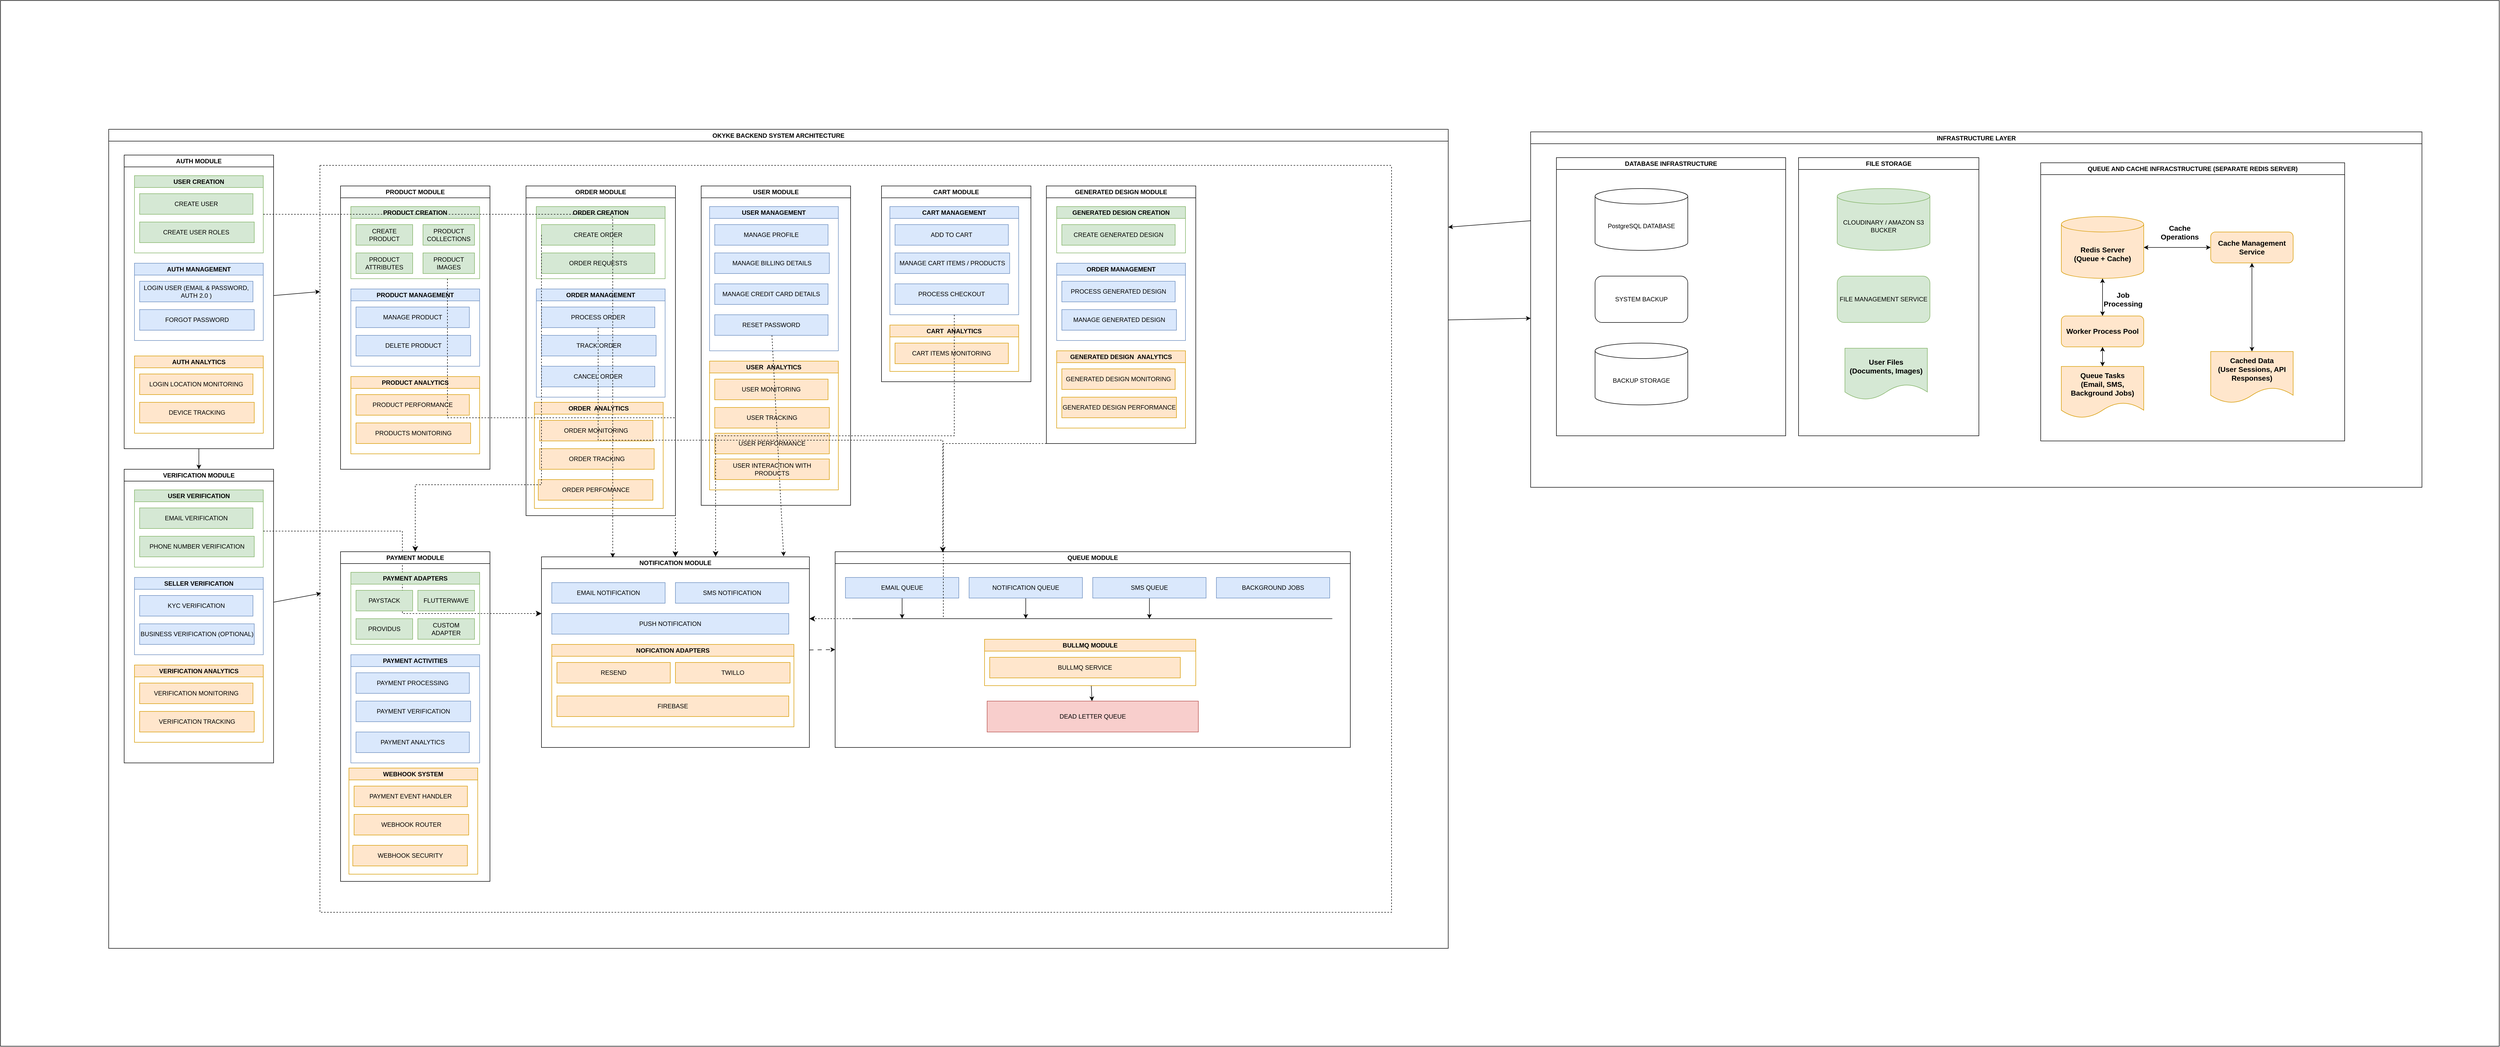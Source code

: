 <mxfile>
    <diagram id="PtB5Hfc-GymKPwmPqOFo" name="Page-1">
        <mxGraphModel dx="8580" dy="6540" grid="1" gridSize="10" guides="1" tooltips="1" connect="1" arrows="1" fold="1" page="1" pageScale="1" pageWidth="850" pageHeight="1100" background="none" math="0" shadow="0" adaptiveColors="auto">
            <root>
                <mxCell id="0"/>
                <mxCell id="1" parent="0"/>
                <mxCell id="649" value="&amp;nbsp;" style="rounded=0;whiteSpace=wrap;html=1;" vertex="1" parent="1">
                    <mxGeometry x="3130" y="2150" width="4850" height="2030" as="geometry"/>
                </mxCell>
                <mxCell id="308" value="OKYKE BACKEND SYSTEM ARCHITECTURE" style="swimlane;container=0;" parent="1" vertex="1">
                    <mxGeometry x="3340" y="2400" width="2600" height="1590" as="geometry"/>
                </mxCell>
                <mxCell id="639" style="edgeStyle=none;html=1;entryX=0.5;entryY=0;entryDx=0;entryDy=0;" edge="1" parent="308" source="338" target="350">
                    <mxGeometry relative="1" as="geometry"/>
                </mxCell>
                <mxCell id="338" value="AUTH MODULE" style="swimlane;whiteSpace=wrap;html=1;labelBackgroundColor=none;" vertex="1" parent="308">
                    <mxGeometry x="30" y="50" width="290" height="570" as="geometry">
                        <mxRectangle x="30" y="50" width="140" height="30" as="alternateBounds"/>
                    </mxGeometry>
                </mxCell>
                <mxCell id="334" value="USER CREATION" style="swimlane;whiteSpace=wrap;html=1;fillColor=#d5e8d4;strokeColor=#82b366;labelBackgroundColor=none;" vertex="1" parent="338">
                    <mxGeometry x="20" y="40" width="250" height="150" as="geometry"/>
                </mxCell>
                <mxCell id="324" value="CREATE USER" style="rounded=0;whiteSpace=wrap;html=1;fillColor=#d5e8d4;strokeColor=#82b366;" parent="334" vertex="1">
                    <mxGeometry x="10" y="35" width="220" height="40" as="geometry"/>
                </mxCell>
                <mxCell id="325" value="CREATE USER ROLES&amp;nbsp;" style="rounded=0;whiteSpace=wrap;html=1;fillColor=#d5e8d4;strokeColor=#82b366;" parent="334" vertex="1">
                    <mxGeometry x="10" y="90" width="222.5" height="40" as="geometry"/>
                </mxCell>
                <mxCell id="342" value="AUTH MANAGEMENT" style="swimlane;whiteSpace=wrap;html=1;fillColor=#dae8fc;strokeColor=#6c8ebf;labelBackgroundColor=none;" vertex="1" parent="338">
                    <mxGeometry x="20" y="210" width="250" height="150" as="geometry"/>
                </mxCell>
                <mxCell id="343" value="LOGIN USER (EMAIL &amp;amp; PASSWORD, AUTH 2.0 )" style="rounded=0;whiteSpace=wrap;html=1;fillColor=#dae8fc;strokeColor=#6c8ebf;" vertex="1" parent="342">
                    <mxGeometry x="10" y="35" width="220" height="40" as="geometry"/>
                </mxCell>
                <mxCell id="344" value="FORGOT PASSWORD" style="rounded=0;whiteSpace=wrap;html=1;fillColor=#dae8fc;strokeColor=#6c8ebf;" vertex="1" parent="342">
                    <mxGeometry x="10" y="90" width="222.5" height="40" as="geometry"/>
                </mxCell>
                <mxCell id="345" value="AUTH ANALYTICS" style="swimlane;whiteSpace=wrap;html=1;fillColor=#ffe6cc;strokeColor=#d79b00;labelBackgroundColor=none;startSize=23;" vertex="1" parent="338">
                    <mxGeometry x="20" y="390" width="250" height="150" as="geometry"/>
                </mxCell>
                <mxCell id="346" value="LOGIN LOCATION MONITORING" style="rounded=0;whiteSpace=wrap;html=1;fillColor=#ffe6cc;strokeColor=#d79b00;" vertex="1" parent="345">
                    <mxGeometry x="10" y="35" width="220" height="40" as="geometry"/>
                </mxCell>
                <mxCell id="347" value="DEVICE TRACKING" style="rounded=0;whiteSpace=wrap;html=1;fillColor=#ffe6cc;strokeColor=#d79b00;" vertex="1" parent="345">
                    <mxGeometry x="10" y="90" width="222.5" height="40" as="geometry"/>
                </mxCell>
                <mxCell id="350" value="VERIFICATION MODULE" style="swimlane;whiteSpace=wrap;html=1;labelBackgroundColor=none;" vertex="1" parent="308">
                    <mxGeometry x="30" y="660" width="290" height="570" as="geometry">
                        <mxRectangle x="30" y="100" width="140" height="30" as="alternateBounds"/>
                    </mxGeometry>
                </mxCell>
                <mxCell id="354" value="SELLER VERIFICATION" style="swimlane;whiteSpace=wrap;html=1;fillColor=#dae8fc;strokeColor=#6c8ebf;labelBackgroundColor=none;" vertex="1" parent="350">
                    <mxGeometry x="20" y="210" width="250" height="150" as="geometry"/>
                </mxCell>
                <mxCell id="355" value="KYC VERIFICATION" style="rounded=0;whiteSpace=wrap;html=1;fillColor=#dae8fc;strokeColor=#6c8ebf;" vertex="1" parent="354">
                    <mxGeometry x="10" y="35" width="220" height="40" as="geometry"/>
                </mxCell>
                <mxCell id="356" value="BUSINESS VERIFICATION (OPTIONAL)" style="rounded=0;whiteSpace=wrap;html=1;fillColor=#dae8fc;strokeColor=#6c8ebf;" vertex="1" parent="354">
                    <mxGeometry x="10" y="90" width="222.5" height="40" as="geometry"/>
                </mxCell>
                <mxCell id="357" value="VERIFICATION ANALYTICS" style="swimlane;whiteSpace=wrap;html=1;fillColor=#ffe6cc;strokeColor=#d79b00;labelBackgroundColor=none;startSize=23;" vertex="1" parent="350">
                    <mxGeometry x="20" y="380" width="250" height="150" as="geometry"/>
                </mxCell>
                <mxCell id="358" value="VERIFICATION MONITORING" style="rounded=0;whiteSpace=wrap;html=1;fillColor=#ffe6cc;strokeColor=#d79b00;" vertex="1" parent="357">
                    <mxGeometry x="10" y="35" width="220" height="40" as="geometry"/>
                </mxCell>
                <mxCell id="359" value="VERIFICATION TRACKING" style="rounded=0;whiteSpace=wrap;html=1;fillColor=#ffe6cc;strokeColor=#d79b00;" vertex="1" parent="357">
                    <mxGeometry x="10" y="90" width="222.5" height="40" as="geometry"/>
                </mxCell>
                <mxCell id="655" value="USER VERIFICATION" style="swimlane;whiteSpace=wrap;html=1;fillColor=#d5e8d4;strokeColor=#82b366;labelBackgroundColor=none;" vertex="1" parent="350">
                    <mxGeometry x="20" y="40" width="250" height="150" as="geometry"/>
                </mxCell>
                <mxCell id="656" value="EMAIL VERIFICATION" style="rounded=0;whiteSpace=wrap;html=1;fillColor=#d5e8d4;strokeColor=#82b366;" vertex="1" parent="655">
                    <mxGeometry x="10" y="35" width="220" height="40" as="geometry"/>
                </mxCell>
                <mxCell id="657" value="PHONE NUMBER VERIFICATION" style="rounded=0;whiteSpace=wrap;html=1;fillColor=#d5e8d4;strokeColor=#82b366;" vertex="1" parent="655">
                    <mxGeometry x="10" y="90" width="222.5" height="40" as="geometry"/>
                </mxCell>
                <mxCell id="659" value="" style="edgeStyle=elbowEdgeStyle;elbow=horizontal;endArrow=classic;html=1;curved=0;rounded=0;endSize=8;startSize=8;dashed=1;" edge="1" parent="350">
                    <mxGeometry width="50" height="50" relative="1" as="geometry">
                        <mxPoint x="270" y="120" as="sourcePoint"/>
                        <mxPoint x="810" y="280" as="targetPoint"/>
                    </mxGeometry>
                </mxCell>
                <mxCell id="386" value="" style="swimlane;startSize=0;dashed=1;" vertex="1" parent="308">
                    <mxGeometry x="410" y="70" width="2080" height="1450" as="geometry">
                        <mxRectangle x="400" y="70" width="50" height="40" as="alternateBounds"/>
                    </mxGeometry>
                </mxCell>
                <mxCell id="375" value="PRODUCT MODULE" style="swimlane;whiteSpace=wrap;html=1;labelBackgroundColor=none;" vertex="1" parent="386">
                    <mxGeometry x="40" y="40" width="290" height="550" as="geometry">
                        <mxRectangle x="30" y="50" width="140" height="30" as="alternateBounds"/>
                    </mxGeometry>
                </mxCell>
                <mxCell id="376" value="PRODUCT CREATION" style="swimlane;whiteSpace=wrap;html=1;fillColor=#d5e8d4;strokeColor=#82b366;labelBackgroundColor=none;" vertex="1" parent="375">
                    <mxGeometry x="20" y="40" width="250" height="140" as="geometry"/>
                </mxCell>
                <mxCell id="377" value="CREATE PRODUCT" style="rounded=0;whiteSpace=wrap;html=1;fillColor=#d5e8d4;strokeColor=#82b366;" vertex="1" parent="376">
                    <mxGeometry x="10" y="35" width="110" height="40" as="geometry"/>
                </mxCell>
                <mxCell id="421" value="PRODUCT COLLECTIONS" style="rounded=0;whiteSpace=wrap;html=1;fillColor=#d5e8d4;strokeColor=#82b366;" vertex="1" parent="376">
                    <mxGeometry x="140" y="35" width="100" height="40" as="geometry"/>
                </mxCell>
                <mxCell id="454" value="PRODUCT ATTRIBUTES" style="rounded=0;whiteSpace=wrap;html=1;fillColor=#d5e8d4;strokeColor=#82b366;" vertex="1" parent="376">
                    <mxGeometry x="10" y="90" width="110" height="40" as="geometry"/>
                </mxCell>
                <mxCell id="455" value="PRODUCT IMAGES" style="rounded=0;whiteSpace=wrap;html=1;fillColor=#d5e8d4;strokeColor=#82b366;" vertex="1" parent="376">
                    <mxGeometry x="140" y="90" width="100" height="40" as="geometry"/>
                </mxCell>
                <mxCell id="379" value="PRODUCT MANAGEMENT" style="swimlane;whiteSpace=wrap;html=1;fillColor=#dae8fc;strokeColor=#6c8ebf;labelBackgroundColor=none;" vertex="1" parent="375">
                    <mxGeometry x="20" y="200" width="250" height="150" as="geometry"/>
                </mxCell>
                <mxCell id="380" value="MANAGE PRODUCT" style="rounded=0;whiteSpace=wrap;html=1;fillColor=#dae8fc;strokeColor=#6c8ebf;" vertex="1" parent="379">
                    <mxGeometry x="10" y="35" width="220" height="40" as="geometry"/>
                </mxCell>
                <mxCell id="381" value="DELETE PRODUCT" style="rounded=0;whiteSpace=wrap;html=1;fillColor=#dae8fc;strokeColor=#6c8ebf;" vertex="1" parent="379">
                    <mxGeometry x="10" y="90" width="222.5" height="40" as="geometry"/>
                </mxCell>
                <mxCell id="382" value="PRODUCT ANALYTICS" style="swimlane;whiteSpace=wrap;html=1;fillColor=#ffe6cc;strokeColor=#d79b00;labelBackgroundColor=none;startSize=23;" vertex="1" parent="375">
                    <mxGeometry x="20" y="370" width="250" height="150" as="geometry"/>
                </mxCell>
                <mxCell id="383" value="PRODUCT PERFORMANCE" style="rounded=0;whiteSpace=wrap;html=1;fillColor=#ffe6cc;strokeColor=#d79b00;" vertex="1" parent="382">
                    <mxGeometry x="10" y="35" width="220" height="40" as="geometry"/>
                </mxCell>
                <mxCell id="384" value="PRODUCTS MONITORING" style="rounded=0;whiteSpace=wrap;html=1;fillColor=#ffe6cc;strokeColor=#d79b00;" vertex="1" parent="382">
                    <mxGeometry x="10" y="90" width="222.5" height="40" as="geometry"/>
                </mxCell>
                <mxCell id="388" value="ORDER MODULE" style="swimlane;whiteSpace=wrap;html=1;labelBackgroundColor=none;" vertex="1" parent="386">
                    <mxGeometry x="400" y="40" width="290" height="640" as="geometry">
                        <mxRectangle x="30" y="50" width="140" height="30" as="alternateBounds"/>
                    </mxGeometry>
                </mxCell>
                <mxCell id="389" value="ORDER CREATION" style="swimlane;whiteSpace=wrap;html=1;fillColor=#d5e8d4;strokeColor=#82b366;labelBackgroundColor=none;" vertex="1" parent="388">
                    <mxGeometry x="20" y="40" width="250" height="140" as="geometry"/>
                </mxCell>
                <mxCell id="390" value="CREATE ORDER" style="rounded=0;whiteSpace=wrap;html=1;fillColor=#d5e8d4;strokeColor=#82b366;" vertex="1" parent="389">
                    <mxGeometry x="10" y="35" width="220" height="40" as="geometry"/>
                </mxCell>
                <mxCell id="458" value="ORDER REQUESTS" style="rounded=0;whiteSpace=wrap;html=1;fillColor=#d5e8d4;strokeColor=#82b366;" vertex="1" parent="389">
                    <mxGeometry x="10" y="90" width="220" height="40" as="geometry"/>
                </mxCell>
                <mxCell id="391" value="ORDER MANAGEMENT" style="swimlane;whiteSpace=wrap;html=1;fillColor=#dae8fc;strokeColor=#6c8ebf;labelBackgroundColor=none;" vertex="1" parent="388">
                    <mxGeometry x="20" y="200" width="250" height="210" as="geometry"/>
                </mxCell>
                <mxCell id="392" value="PROCESS ORDER" style="rounded=0;whiteSpace=wrap;html=1;fillColor=#dae8fc;strokeColor=#6c8ebf;" vertex="1" parent="391">
                    <mxGeometry x="10" y="35" width="220" height="40" as="geometry"/>
                </mxCell>
                <mxCell id="393" value="TRACK ORDER" style="rounded=0;whiteSpace=wrap;html=1;fillColor=#dae8fc;strokeColor=#6c8ebf;" vertex="1" parent="391">
                    <mxGeometry x="10" y="90" width="222.5" height="40" as="geometry"/>
                </mxCell>
                <mxCell id="397" value="CANCEL ORDER" style="rounded=0;whiteSpace=wrap;html=1;fillColor=#dae8fc;strokeColor=#6c8ebf;" vertex="1" parent="391">
                    <mxGeometry x="10" y="150" width="220" height="40" as="geometry"/>
                </mxCell>
                <mxCell id="394" value="ORDER&amp;nbsp; ANALYTICS" style="swimlane;whiteSpace=wrap;html=1;fillColor=#ffe6cc;strokeColor=#d79b00;labelBackgroundColor=none;startSize=23;" vertex="1" parent="388">
                    <mxGeometry x="16.25" y="420" width="250" height="206" as="geometry"/>
                </mxCell>
                <mxCell id="395" value="ORDER MONITORING" style="rounded=0;whiteSpace=wrap;html=1;fillColor=#ffe6cc;strokeColor=#d79b00;" vertex="1" parent="394">
                    <mxGeometry x="10" y="35" width="220" height="40" as="geometry"/>
                </mxCell>
                <mxCell id="396" value="ORDER TRACKING" style="rounded=0;whiteSpace=wrap;html=1;fillColor=#ffe6cc;strokeColor=#d79b00;" vertex="1" parent="394">
                    <mxGeometry x="10" y="90" width="222.5" height="40" as="geometry"/>
                </mxCell>
                <mxCell id="459" value="ORDER PERFOMANCE" style="rounded=0;whiteSpace=wrap;html=1;fillColor=#ffe6cc;strokeColor=#d79b00;" vertex="1" parent="394">
                    <mxGeometry x="7.5" y="150" width="222.5" height="40" as="geometry"/>
                </mxCell>
                <mxCell id="399" value="USER MODULE" style="swimlane;whiteSpace=wrap;html=1;labelBackgroundColor=none;" vertex="1" parent="386">
                    <mxGeometry x="740" y="40" width="290" height="620" as="geometry">
                        <mxRectangle x="30" y="50" width="140" height="30" as="alternateBounds"/>
                    </mxGeometry>
                </mxCell>
                <mxCell id="402" value="USER MANAGEMENT" style="swimlane;whiteSpace=wrap;html=1;fillColor=#dae8fc;strokeColor=#6c8ebf;labelBackgroundColor=none;" vertex="1" parent="399">
                    <mxGeometry x="16.25" y="40" width="250" height="280" as="geometry"/>
                </mxCell>
                <mxCell id="403" value="MANAGE PROFILE" style="rounded=0;whiteSpace=wrap;html=1;fillColor=#dae8fc;strokeColor=#6c8ebf;" vertex="1" parent="402">
                    <mxGeometry x="10" y="35" width="220" height="40" as="geometry"/>
                </mxCell>
                <mxCell id="404" value="MANAGE BILLING DETAILS" style="rounded=0;whiteSpace=wrap;html=1;fillColor=#dae8fc;strokeColor=#6c8ebf;" vertex="1" parent="402">
                    <mxGeometry x="10" y="90" width="222.5" height="40" as="geometry"/>
                </mxCell>
                <mxCell id="405" value="MANAGE CREDIT CARD DETAILS" style="rounded=0;whiteSpace=wrap;html=1;fillColor=#dae8fc;strokeColor=#6c8ebf;" vertex="1" parent="402">
                    <mxGeometry x="10" y="150" width="220" height="40" as="geometry"/>
                </mxCell>
                <mxCell id="460" value="RESET PASSWORD" style="rounded=0;whiteSpace=wrap;html=1;fillColor=#dae8fc;strokeColor=#6c8ebf;" vertex="1" parent="402">
                    <mxGeometry x="10" y="210" width="220" height="40" as="geometry"/>
                </mxCell>
                <mxCell id="406" value="USER&amp;nbsp; ANALYTICS" style="swimlane;whiteSpace=wrap;html=1;fillColor=#ffe6cc;strokeColor=#d79b00;labelBackgroundColor=none;startSize=23;" vertex="1" parent="399">
                    <mxGeometry x="16.25" y="340" width="250" height="250" as="geometry"/>
                </mxCell>
                <mxCell id="407" value="USER MONITORING" style="rounded=0;whiteSpace=wrap;html=1;fillColor=#ffe6cc;strokeColor=#d79b00;" vertex="1" parent="406">
                    <mxGeometry x="10" y="35" width="220" height="40" as="geometry"/>
                </mxCell>
                <mxCell id="408" value="USER TRACKING" style="rounded=0;whiteSpace=wrap;html=1;fillColor=#ffe6cc;strokeColor=#d79b00;" vertex="1" parent="406">
                    <mxGeometry x="10" y="90" width="222.5" height="40" as="geometry"/>
                </mxCell>
                <mxCell id="415" value="&lt;span style=&quot;&quot;&gt;USER PERFORMANCE&lt;/span&gt;" style="rounded=0;whiteSpace=wrap;html=1;fillColor=#ffe6cc;strokeColor=#d79b00;fontColor=light-dark(#000000,#FFFFFF);" vertex="1" parent="406">
                    <mxGeometry x="10" y="140" width="222.5" height="40" as="geometry"/>
                </mxCell>
                <mxCell id="416" value="&lt;span style=&quot;&quot;&gt;USER INTERACTION WITH PRODUCTS&lt;/span&gt;" style="rounded=0;whiteSpace=wrap;html=1;fillColor=#ffe6cc;strokeColor=#d79b00;fontColor=light-dark(#000000,#FFFFFF);" vertex="1" parent="406">
                    <mxGeometry x="10" y="190" width="222.5" height="40" as="geometry"/>
                </mxCell>
                <mxCell id="461" value="CART MODULE" style="swimlane;whiteSpace=wrap;html=1;labelBackgroundColor=none;" vertex="1" parent="386">
                    <mxGeometry x="1090" y="40" width="290" height="380" as="geometry">
                        <mxRectangle x="30" y="50" width="140" height="30" as="alternateBounds"/>
                    </mxGeometry>
                </mxCell>
                <mxCell id="462" value="CART MANAGEMENT" style="swimlane;whiteSpace=wrap;html=1;fillColor=#dae8fc;strokeColor=#6c8ebf;labelBackgroundColor=none;" vertex="1" parent="461">
                    <mxGeometry x="16.25" y="40" width="250" height="210" as="geometry"/>
                </mxCell>
                <mxCell id="463" value="ADD TO CART" style="rounded=0;whiteSpace=wrap;html=1;fillColor=#dae8fc;strokeColor=#6c8ebf;" vertex="1" parent="462">
                    <mxGeometry x="10" y="35" width="220" height="40" as="geometry"/>
                </mxCell>
                <mxCell id="464" value="MANAGE CART ITEMS / PRODUCTS" style="rounded=0;whiteSpace=wrap;html=1;fillColor=#dae8fc;strokeColor=#6c8ebf;" vertex="1" parent="462">
                    <mxGeometry x="10" y="90" width="222.5" height="40" as="geometry"/>
                </mxCell>
                <mxCell id="465" value="PROCESS CHECKOUT" style="rounded=0;whiteSpace=wrap;html=1;fillColor=#dae8fc;strokeColor=#6c8ebf;" vertex="1" parent="462">
                    <mxGeometry x="10" y="150" width="220" height="40" as="geometry"/>
                </mxCell>
                <mxCell id="467" value="CART&amp;nbsp; ANALYTICS" style="swimlane;whiteSpace=wrap;html=1;fillColor=#ffe6cc;strokeColor=#d79b00;labelBackgroundColor=none;startSize=23;" vertex="1" parent="461">
                    <mxGeometry x="16.25" y="270" width="250" height="90" as="geometry"/>
                </mxCell>
                <mxCell id="468" value="CART ITEMS MONITORING" style="rounded=0;whiteSpace=wrap;html=1;fillColor=#ffe6cc;strokeColor=#d79b00;" vertex="1" parent="467">
                    <mxGeometry x="10" y="35" width="220" height="40" as="geometry"/>
                </mxCell>
                <mxCell id="472" value="GENERATED DESIGN MODULE" style="swimlane;whiteSpace=wrap;html=1;labelBackgroundColor=none;" vertex="1" parent="386">
                    <mxGeometry x="1410" y="40" width="290" height="500" as="geometry">
                        <mxRectangle x="30" y="50" width="140" height="30" as="alternateBounds"/>
                    </mxGeometry>
                </mxCell>
                <mxCell id="473" value="GENERATED DESIGN CREATION" style="swimlane;whiteSpace=wrap;html=1;fillColor=#d5e8d4;strokeColor=#82b366;labelBackgroundColor=none;" vertex="1" parent="472">
                    <mxGeometry x="20" y="40" width="250" height="90" as="geometry"/>
                </mxCell>
                <mxCell id="474" value="CREATE GENERATED DESIGN" style="rounded=0;whiteSpace=wrap;html=1;fillColor=#d5e8d4;strokeColor=#82b366;" vertex="1" parent="473">
                    <mxGeometry x="10" y="35" width="220" height="40" as="geometry"/>
                </mxCell>
                <mxCell id="476" value="ORDER MANAGEMENT" style="swimlane;whiteSpace=wrap;html=1;fillColor=#dae8fc;strokeColor=#6c8ebf;labelBackgroundColor=none;" vertex="1" parent="472">
                    <mxGeometry x="20" y="150" width="250" height="150" as="geometry"/>
                </mxCell>
                <mxCell id="477" value="PROCESS GENERATED DESIGN" style="rounded=0;whiteSpace=wrap;html=1;fillColor=#dae8fc;strokeColor=#6c8ebf;" vertex="1" parent="476">
                    <mxGeometry x="10" y="35" width="220" height="40" as="geometry"/>
                </mxCell>
                <mxCell id="478" value="MANAGE GENERATED DESIGN" style="rounded=0;whiteSpace=wrap;html=1;fillColor=#dae8fc;strokeColor=#6c8ebf;" vertex="1" parent="476">
                    <mxGeometry x="10" y="90" width="222.5" height="40" as="geometry"/>
                </mxCell>
                <mxCell id="480" value="GENERATED DESIGN&amp;nbsp; ANALYTICS" style="swimlane;whiteSpace=wrap;html=1;fillColor=#ffe6cc;strokeColor=#d79b00;labelBackgroundColor=none;startSize=23;" vertex="1" parent="472">
                    <mxGeometry x="20" y="320" width="250" height="150" as="geometry"/>
                </mxCell>
                <mxCell id="481" value="GENERATED DESIGN MONITORING" style="rounded=0;whiteSpace=wrap;html=1;fillColor=#ffe6cc;strokeColor=#d79b00;" vertex="1" parent="480">
                    <mxGeometry x="10" y="35" width="220" height="40" as="geometry"/>
                </mxCell>
                <mxCell id="482" value="GENERATED DESIGN PERFORMANCE" style="rounded=0;whiteSpace=wrap;html=1;fillColor=#ffe6cc;strokeColor=#d79b00;" vertex="1" parent="480">
                    <mxGeometry x="10" y="90" width="222.5" height="40" as="geometry"/>
                </mxCell>
                <mxCell id="485" value="PAYMENT MODULE" style="swimlane;whiteSpace=wrap;html=1;labelBackgroundColor=none;" vertex="1" parent="386">
                    <mxGeometry x="40" y="750" width="290" height="640" as="geometry">
                        <mxRectangle x="30" y="50" width="140" height="30" as="alternateBounds"/>
                    </mxGeometry>
                </mxCell>
                <mxCell id="486" value="PAYMENT ADAPTERS" style="swimlane;whiteSpace=wrap;html=1;fillColor=#d5e8d4;strokeColor=#82b366;labelBackgroundColor=none;" vertex="1" parent="485">
                    <mxGeometry x="20" y="40" width="250" height="140" as="geometry"/>
                </mxCell>
                <mxCell id="487" value="PAYSTACK" style="rounded=0;whiteSpace=wrap;html=1;fillColor=#d5e8d4;strokeColor=#82b366;" vertex="1" parent="486">
                    <mxGeometry x="10" y="35" width="110" height="40" as="geometry"/>
                </mxCell>
                <mxCell id="488" value="FLUTTERWAVE" style="rounded=0;whiteSpace=wrap;html=1;fillColor=#d5e8d4;strokeColor=#82b366;" vertex="1" parent="486">
                    <mxGeometry x="130" y="35" width="110" height="40" as="geometry"/>
                </mxCell>
                <mxCell id="498" value="PROVIDUS" style="rounded=0;whiteSpace=wrap;html=1;fillColor=#d5e8d4;strokeColor=#82b366;" vertex="1" parent="486">
                    <mxGeometry x="10" y="90" width="110" height="40" as="geometry"/>
                </mxCell>
                <mxCell id="499" value="CUSTOM ADAPTER" style="rounded=0;whiteSpace=wrap;html=1;fillColor=#d5e8d4;strokeColor=#82b366;" vertex="1" parent="486">
                    <mxGeometry x="130" y="90" width="110" height="40" as="geometry"/>
                </mxCell>
                <mxCell id="489" value="PAYMENT ACTIVITIES" style="swimlane;whiteSpace=wrap;html=1;fillColor=#dae8fc;strokeColor=#6c8ebf;labelBackgroundColor=none;" vertex="1" parent="485">
                    <mxGeometry x="20" y="200" width="250" height="210" as="geometry"/>
                </mxCell>
                <mxCell id="490" value="PAYMENT PROCESSING" style="rounded=0;whiteSpace=wrap;html=1;fillColor=#dae8fc;strokeColor=#6c8ebf;" vertex="1" parent="489">
                    <mxGeometry x="10" y="35" width="220" height="40" as="geometry"/>
                </mxCell>
                <mxCell id="491" value="PAYMENT VERIFICATION" style="rounded=0;whiteSpace=wrap;html=1;fillColor=#dae8fc;strokeColor=#6c8ebf;" vertex="1" parent="489">
                    <mxGeometry x="10" y="90" width="222.5" height="40" as="geometry"/>
                </mxCell>
                <mxCell id="492" value="PAYMENT ANALYTICS" style="rounded=0;whiteSpace=wrap;html=1;fillColor=#dae8fc;strokeColor=#6c8ebf;" vertex="1" parent="489">
                    <mxGeometry x="10" y="150" width="220" height="40" as="geometry"/>
                </mxCell>
                <mxCell id="493" value="WEBHOOK SYSTEM" style="swimlane;whiteSpace=wrap;html=1;fillColor=#ffe6cc;strokeColor=#d79b00;labelBackgroundColor=none;startSize=23;" vertex="1" parent="485">
                    <mxGeometry x="16.25" y="420" width="250" height="206" as="geometry"/>
                </mxCell>
                <mxCell id="494" value="PAYMENT EVENT HANDLER" style="rounded=0;whiteSpace=wrap;html=1;fillColor=#ffe6cc;strokeColor=#d79b00;" vertex="1" parent="493">
                    <mxGeometry x="10" y="35" width="220" height="40" as="geometry"/>
                </mxCell>
                <mxCell id="495" value="WEBHOOK ROUTER" style="rounded=0;whiteSpace=wrap;html=1;fillColor=#ffe6cc;strokeColor=#d79b00;" vertex="1" parent="493">
                    <mxGeometry x="10" y="90" width="222.5" height="40" as="geometry"/>
                </mxCell>
                <mxCell id="496" value="WEBHOOK SECURITY" style="rounded=0;whiteSpace=wrap;html=1;fillColor=#ffe6cc;strokeColor=#d79b00;" vertex="1" parent="493">
                    <mxGeometry x="7.5" y="150" width="222.5" height="40" as="geometry"/>
                </mxCell>
                <mxCell id="627" style="edgeStyle=none;html=1;entryX=0;entryY=0.5;entryDx=0;entryDy=0;dashed=1;dashPattern=8 8;" edge="1" parent="386" source="500" target="509">
                    <mxGeometry relative="1" as="geometry"/>
                </mxCell>
                <mxCell id="500" value="NOTIFICATION MODULE" style="swimlane;whiteSpace=wrap;html=1;" vertex="1" parent="386">
                    <mxGeometry x="430" y="760" width="520" height="370" as="geometry"/>
                </mxCell>
                <mxCell id="501" value="EMAIL NOTIFICATION" style="rounded=0;whiteSpace=wrap;html=1;fillColor=#dae8fc;strokeColor=#6c8ebf;" vertex="1" parent="500">
                    <mxGeometry x="20" y="50" width="220" height="40" as="geometry"/>
                </mxCell>
                <mxCell id="503" value="PUSH NOTIFICATION" style="rounded=0;whiteSpace=wrap;html=1;fillColor=#dae8fc;strokeColor=#6c8ebf;" vertex="1" parent="500">
                    <mxGeometry x="20" y="110" width="460" height="40" as="geometry"/>
                </mxCell>
                <mxCell id="504" value="SMS NOTIFICATION" style="rounded=0;whiteSpace=wrap;html=1;fillColor=#dae8fc;strokeColor=#6c8ebf;" vertex="1" parent="500">
                    <mxGeometry x="260" y="50" width="220" height="40" as="geometry"/>
                </mxCell>
                <mxCell id="505" value="NOFICATION ADAPTERS" style="swimlane;whiteSpace=wrap;html=1;fillColor=#ffe6cc;strokeColor=#d79b00;labelBackgroundColor=none;startSize=23;" vertex="1" parent="500">
                    <mxGeometry x="20" y="170" width="470" height="160" as="geometry"/>
                </mxCell>
                <mxCell id="506" value="RESEND" style="rounded=0;whiteSpace=wrap;html=1;fillColor=#ffe6cc;strokeColor=#d79b00;" vertex="1" parent="505">
                    <mxGeometry x="10" y="35" width="220" height="40" as="geometry"/>
                </mxCell>
                <mxCell id="507" value="TWILLO" style="rounded=0;whiteSpace=wrap;html=1;fillColor=#ffe6cc;strokeColor=#d79b00;" vertex="1" parent="505">
                    <mxGeometry x="240" y="35" width="222.5" height="40" as="geometry"/>
                </mxCell>
                <mxCell id="508" value="FIREBASE" style="rounded=0;whiteSpace=wrap;html=1;fillColor=#ffe6cc;strokeColor=#d79b00;" vertex="1" parent="505">
                    <mxGeometry x="10" y="100" width="450" height="40" as="geometry"/>
                </mxCell>
                <mxCell id="509" value="QUEUE MODULE" style="swimlane;whiteSpace=wrap;html=1;" vertex="1" parent="386">
                    <mxGeometry x="1000" y="750" width="1000" height="380" as="geometry"/>
                </mxCell>
                <mxCell id="614" style="edgeStyle=none;html=1;" edge="1" parent="509" source="510">
                    <mxGeometry relative="1" as="geometry">
                        <mxPoint x="130" y="130" as="targetPoint"/>
                    </mxGeometry>
                </mxCell>
                <mxCell id="510" value="EMAIL QUEUE" style="rounded=0;whiteSpace=wrap;html=1;fillColor=#dae8fc;strokeColor=#6c8ebf;" vertex="1" parent="509">
                    <mxGeometry x="20" y="50" width="220" height="40" as="geometry"/>
                </mxCell>
                <mxCell id="619" style="edgeStyle=none;html=1;" edge="1" parent="509" source="512">
                    <mxGeometry relative="1" as="geometry">
                        <mxPoint x="370" y="130" as="targetPoint"/>
                    </mxGeometry>
                </mxCell>
                <mxCell id="512" value="NOTIFICATION QUEUE" style="rounded=0;whiteSpace=wrap;html=1;fillColor=#dae8fc;strokeColor=#6c8ebf;" vertex="1" parent="509">
                    <mxGeometry x="260" y="50" width="220" height="40" as="geometry"/>
                </mxCell>
                <mxCell id="625" style="edgeStyle=none;html=1;" edge="1" parent="509" source="513" target="601">
                    <mxGeometry relative="1" as="geometry"/>
                </mxCell>
                <mxCell id="513" value="BULLMQ MODULE" style="swimlane;whiteSpace=wrap;html=1;fillColor=#ffe6cc;strokeColor=#d79b00;labelBackgroundColor=none;startSize=23;" vertex="1" parent="509">
                    <mxGeometry x="290" y="170" width="410" height="90" as="geometry"/>
                </mxCell>
                <mxCell id="514" value="BULLMQ SERVICE" style="rounded=0;whiteSpace=wrap;html=1;fillColor=#ffe6cc;strokeColor=#d79b00;" vertex="1" parent="513">
                    <mxGeometry x="10" y="35" width="370" height="40" as="geometry"/>
                </mxCell>
                <mxCell id="621" style="edgeStyle=none;html=1;" edge="1" parent="509" source="599">
                    <mxGeometry relative="1" as="geometry">
                        <mxPoint x="610" y="130" as="targetPoint"/>
                    </mxGeometry>
                </mxCell>
                <mxCell id="599" value="SMS QUEUE" style="rounded=0;whiteSpace=wrap;html=1;fillColor=#dae8fc;strokeColor=#6c8ebf;" vertex="1" parent="509">
                    <mxGeometry x="500" y="50" width="220" height="40" as="geometry"/>
                </mxCell>
                <mxCell id="600" value="BACKGROUND JOBS" style="rounded=0;whiteSpace=wrap;html=1;fillColor=#dae8fc;strokeColor=#6c8ebf;" vertex="1" parent="509">
                    <mxGeometry x="740" y="50" width="220" height="40" as="geometry"/>
                </mxCell>
                <mxCell id="601" value="DEAD LETTER QUEUE" style="rounded=0;whiteSpace=wrap;html=1;fillColor=#f8cecc;strokeColor=#b85450;" vertex="1" parent="509">
                    <mxGeometry x="295" y="290" width="410" height="60" as="geometry"/>
                </mxCell>
                <mxCell id="612" value="" style="endArrow=none;html=1;" edge="1" parent="509">
                    <mxGeometry width="50" height="50" relative="1" as="geometry">
                        <mxPoint x="35" y="130" as="sourcePoint"/>
                        <mxPoint x="965" y="130" as="targetPoint"/>
                    </mxGeometry>
                </mxCell>
                <mxCell id="631" value="" style="edgeStyle=elbowEdgeStyle;elbow=vertical;endArrow=classic;html=1;curved=0;rounded=0;endSize=8;startSize=8;exitX=0;exitY=0.5;exitDx=0;exitDy=0;dashed=1;" edge="1" parent="386" source="390" target="485">
                    <mxGeometry width="50" height="50" relative="1" as="geometry">
                        <mxPoint x="330" y="610" as="sourcePoint"/>
                        <mxPoint x="280" y="700" as="targetPoint"/>
                        <Array as="points">
                            <mxPoint x="185" y="620"/>
                        </Array>
                    </mxGeometry>
                </mxCell>
                <mxCell id="633" value="" style="edgeStyle=elbowEdgeStyle;elbow=vertical;endArrow=classic;html=1;curved=0;rounded=0;endSize=8;startSize=8;exitX=0.5;exitY=1;exitDx=0;exitDy=0;entryX=0.209;entryY=0.004;entryDx=0;entryDy=0;entryPerimeter=0;dashed=1;" edge="1" parent="386" source="392" target="509">
                    <mxGeometry width="50" height="50" relative="1" as="geometry">
                        <mxPoint x="700" y="540" as="sourcePoint"/>
                        <mxPoint x="1200" y="550" as="targetPoint"/>
                    </mxGeometry>
                </mxCell>
                <mxCell id="644" value="" style="edgeStyle=elbowEdgeStyle;elbow=vertical;endArrow=classic;html=1;curved=0;rounded=0;endSize=8;startSize=8;exitX=0.75;exitY=1;exitDx=0;exitDy=0;dashed=1;" edge="1" parent="386" source="376" target="500">
                    <mxGeometry width="50" height="50" relative="1" as="geometry">
                        <mxPoint x="130" y="371.5" as="sourcePoint"/>
                        <mxPoint x="800" y="720" as="targetPoint"/>
                    </mxGeometry>
                </mxCell>
                <mxCell id="645" style="edgeStyle=none;html=1;entryX=0.904;entryY=-0.003;entryDx=0;entryDy=0;entryPerimeter=0;dashed=1;" edge="1" parent="386" source="460" target="500">
                    <mxGeometry relative="1" as="geometry"/>
                </mxCell>
                <mxCell id="646" value="" style="edgeStyle=elbowEdgeStyle;elbow=vertical;endArrow=classic;html=1;curved=0;rounded=0;endSize=8;startSize=8;exitX=0.5;exitY=1;exitDx=0;exitDy=0;entryX=0.65;entryY=-0.001;entryDx=0;entryDy=0;entryPerimeter=0;dashed=1;" edge="1" parent="386" source="462" target="500">
                    <mxGeometry width="50" height="50" relative="1" as="geometry">
                        <mxPoint x="1120" y="430" as="sourcePoint"/>
                        <mxPoint x="1789" y="867" as="targetPoint"/>
                    </mxGeometry>
                </mxCell>
                <mxCell id="648" value="" style="edgeStyle=elbowEdgeStyle;elbow=horizontal;endArrow=classic;html=1;curved=0;rounded=0;endSize=8;startSize=8;dashed=1;" edge="1" parent="386">
                    <mxGeometry width="50" height="50" relative="1" as="geometry">
                        <mxPoint x="1470" y="540" as="sourcePoint"/>
                        <mxPoint x="950" y="880" as="targetPoint"/>
                    </mxGeometry>
                </mxCell>
                <mxCell id="636" style="edgeStyle=none;html=1;entryX=0;entryY=0.169;entryDx=0;entryDy=0;entryPerimeter=0;" edge="1" parent="308" source="338" target="386">
                    <mxGeometry relative="1" as="geometry"/>
                </mxCell>
                <mxCell id="637" style="edgeStyle=none;html=1;entryX=0.001;entryY=0.573;entryDx=0;entryDy=0;entryPerimeter=0;" edge="1" parent="308" source="350" target="386">
                    <mxGeometry relative="1" as="geometry"/>
                </mxCell>
                <mxCell id="638" style="edgeStyle=orthogonalEdgeStyle;html=1;entryX=0.266;entryY=0.004;entryDx=0;entryDy=0;entryPerimeter=0;dashed=1;" edge="1" parent="308" source="334" target="500">
                    <mxGeometry relative="1" as="geometry"/>
                </mxCell>
                <mxCell id="676" value="" style="endArrow=classic;startArrow=classic;html=1;rounded=0;exitX=0.5;exitY=0;exitDx=0;exitDy=0;entryX=0.5;entryY=1;entryDx=0;entryDy=0;entryPerimeter=0;fontSize=14;fontStyle=0" edge="1" source="675" parent="1">
                    <mxGeometry width="50" height="50" relative="1" as="geometry">
                        <mxPoint x="6865.0" y="2699" as="targetPoint"/>
                    </mxGeometry>
                </mxCell>
                <mxCell id="679" value="" style="endArrow=classic;startArrow=classic;html=1;rounded=0;exitX=0.5;exitY=0;exitDx=0;exitDy=0;entryX=0.5;entryY=1;entryDx=0;entryDy=0;fontSize=14;fontStyle=0" edge="1" source="678" parent="1">
                    <mxGeometry width="50" height="50" relative="1" as="geometry">
                        <mxPoint x="6865.0" y="2832" as="targetPoint"/>
                    </mxGeometry>
                </mxCell>
                <mxCell id="684" value="" style="endArrow=classic;startArrow=classic;html=1;rounded=0;exitX=0.5;exitY=0;exitDx=0;exitDy=0;entryX=0.5;entryY=1;entryDx=0;entryDy=0;entryPerimeter=0;fontSize=14;fontStyle=0" edge="1" source="683" parent="1">
                    <mxGeometry width="50" height="50" relative="1" as="geometry">
                        <mxPoint x="6465" y="3199" as="targetPoint"/>
                    </mxGeometry>
                </mxCell>
                <mxCell id="687" value="" style="endArrow=classic;startArrow=classic;html=1;rounded=0;exitX=0.5;exitY=0;exitDx=0;exitDy=0;entryX=0.5;entryY=1;entryDx=0;entryDy=0;fontSize=14;fontStyle=0" edge="1" source="686" parent="1">
                    <mxGeometry width="50" height="50" relative="1" as="geometry">
                        <mxPoint x="6465" y="3332" as="targetPoint"/>
                    </mxGeometry>
                </mxCell>
                <mxCell id="689" value="" style="endArrow=classic;startArrow=classic;html=1;rounded=0;exitX=0;exitY=0.5;exitDx=0;exitDy=0;entryX=1;entryY=0.5;entryDx=0;entryDy=0;entryPerimeter=0;fontSize=14;fontStyle=0" edge="1" source="688" parent="1">
                    <mxGeometry width="50" height="50" relative="1" as="geometry">
                        <mxPoint x="6545.0" y="3139" as="targetPoint"/>
                    </mxGeometry>
                </mxCell>
                <mxCell id="691" value="" style="endArrow=classic;startArrow=classic;html=1;rounded=0;exitX=0.5;exitY=0;exitDx=0;exitDy=0;entryX=0.5;entryY=1;entryDx=0;entryDy=0;fontSize=14;fontStyle=0" edge="1" source="690" parent="1">
                    <mxGeometry width="50" height="50" relative="1" as="geometry">
                        <mxPoint x="6755.0" y="3169" as="targetPoint"/>
                    </mxGeometry>
                </mxCell>
                <mxCell id="697" value="" style="endArrow=classic;startArrow=classic;html=1;rounded=0;exitX=0;exitY=0.5;exitDx=0;exitDy=0;entryX=1;entryY=0.5;entryDx=0;entryDy=0;entryPerimeter=0;fontSize=14;fontStyle=0" edge="1" source="696" parent="1">
                    <mxGeometry width="50" height="50" relative="1" as="geometry">
                        <mxPoint x="7152" y="3178" as="targetPoint"/>
                    </mxGeometry>
                </mxCell>
                <mxCell id="700" value="" style="endArrow=classic;startArrow=classic;html=1;rounded=0;exitX=0.5;exitY=0;exitDx=0;exitDy=0;entryX=0.5;entryY=1;entryDx=0;entryDy=0;entryPerimeter=0;fontSize=14;fontStyle=0" edge="1" source="699" parent="1">
                    <mxGeometry width="50" height="50" relative="1" as="geometry">
                        <mxPoint x="7072" y="3238" as="targetPoint"/>
                    </mxGeometry>
                </mxCell>
                <mxCell id="705" value="" style="endArrow=classic;startArrow=classic;html=1;rounded=0;exitX=0.5;exitY=0;exitDx=0;exitDy=0;entryX=0.5;entryY=1;entryDx=0;entryDy=0;fontSize=14;fontStyle=0" edge="1" source="703" parent="1">
                    <mxGeometry width="50" height="50" relative="1" as="geometry">
                        <mxPoint x="7072" y="3371.0" as="targetPoint"/>
                    </mxGeometry>
                </mxCell>
                <mxCell id="714" value="" style="endArrow=classic;html=1;rounded=0;exitX=0;exitY=0.5;exitDx=0;exitDy=0;exitPerimeter=0;entryX=1;entryY=0.5;entryDx=0;entryDy=0;dashed=1;fontSize=14;fontStyle=0" edge="1" target="712" parent="1">
                    <mxGeometry width="50" height="50" relative="1" as="geometry">
                        <mxPoint x="7375.0" y="2785" as="sourcePoint"/>
                    </mxGeometry>
                </mxCell>
                <mxCell id="719" value="" style="endArrow=classic;html=1;rounded=0;exitX=0.5;exitY=0;exitDx=0;exitDy=0;entryX=0.5;entryY=1;entryDx=0;entryDy=0;entryPerimeter=0;fontSize=14;fontStyle=0" edge="1" source="712" parent="1">
                    <mxGeometry width="50" height="50" relative="1" as="geometry">
                        <mxPoint x="7265.0" y="2680.0" as="targetPoint"/>
                    </mxGeometry>
                </mxCell>
                <mxCell id="770" style="edgeStyle=none;html=1;endArrow=none;endFill=0;startArrow=classic;startFill=1;" edge="1" parent="1" source="298">
                    <mxGeometry relative="1" as="geometry">
                        <mxPoint x="5940" y="2770" as="targetPoint"/>
                    </mxGeometry>
                </mxCell>
                <mxCell id="772" style="edgeStyle=none;html=1;exitX=0;exitY=0.25;exitDx=0;exitDy=0;" edge="1" parent="1" source="298">
                    <mxGeometry relative="1" as="geometry">
                        <mxPoint x="5940" y="2590" as="targetPoint"/>
                    </mxGeometry>
                </mxCell>
                <mxCell id="298" value="INFRASTRUCTURE LAYER" style="swimlane;startSize=23;" parent="1" vertex="1">
                    <mxGeometry x="6100" y="2405" width="1730" height="690" as="geometry"/>
                </mxCell>
                <mxCell id="729" value="DATABASE INFRASTRUCTURE" style="swimlane;whiteSpace=wrap;html=1;" vertex="1" parent="298">
                    <mxGeometry x="50" y="50" width="445" height="540" as="geometry"/>
                </mxCell>
                <mxCell id="730" value="PostgreSQL DATABASE" style="shape=cylinder3;whiteSpace=wrap;html=1;boundedLbl=1;backgroundOutline=1;size=15;" vertex="1" parent="729">
                    <mxGeometry x="75" y="60" width="180" height="120" as="geometry"/>
                </mxCell>
                <mxCell id="731" value="SYSTEM BACKUP" style="rounded=1;whiteSpace=wrap;html=1;" vertex="1" parent="729">
                    <mxGeometry x="75" y="230" width="180" height="90" as="geometry"/>
                </mxCell>
                <mxCell id="732" value="BACKUP STORAGE" style="shape=cylinder3;whiteSpace=wrap;html=1;boundedLbl=1;backgroundOutline=1;size=15;" vertex="1" parent="729">
                    <mxGeometry x="75" y="360" width="180" height="120" as="geometry"/>
                </mxCell>
                <mxCell id="734" value="" style="shape=image;verticalLabelPosition=bottom;labelBackgroundColor=default;verticalAlign=top;aspect=fixed;imageAspect=0;image=https://upload.wikimedia.org/wikipedia/commons/thumb/2/29/Postgresql_elephant.svg/800px-Postgresql_elephant.svg.png;fontStyle=0;container=0;" vertex="1" parent="729">
                    <mxGeometry x="320" y="75" width="75" height="77.34" as="geometry"/>
                </mxCell>
                <mxCell id="737" value="FILE STORAGE" style="swimlane;whiteSpace=wrap;html=1;" vertex="1" parent="298">
                    <mxGeometry x="520" y="50" width="350" height="540" as="geometry"/>
                </mxCell>
                <mxCell id="738" value="CLOUDINARY / AMAZON S3 BUCKER" style="shape=cylinder3;whiteSpace=wrap;html=1;boundedLbl=1;backgroundOutline=1;size=15;fillColor=#d5e8d4;strokeColor=#82b366;" vertex="1" parent="737">
                    <mxGeometry x="75" y="60" width="180" height="120" as="geometry"/>
                </mxCell>
                <mxCell id="739" value="FILE MANAGEMENT SERVICE" style="rounded=1;whiteSpace=wrap;html=1;fillColor=#d5e8d4;strokeColor=#82b366;" vertex="1" parent="737">
                    <mxGeometry x="75" y="230" width="180" height="90" as="geometry"/>
                </mxCell>
                <mxCell id="741" value="User Files&#xa;(Documents, Images)" style="shape=document;whiteSpace=wrap;html=1;boundedLbl=1;fillColor=#d5e8d4;strokeColor=#82b366;fontStyle=1;fontSize=14;container=0;" vertex="1" parent="737">
                    <mxGeometry x="90" y="370" width="160" height="100" as="geometry"/>
                </mxCell>
                <mxCell id="742" value="QUEUE AND CACHE INFRACSTRUCTURE (SEPARATE REDIS SERVER)" style="swimlane;whiteSpace=wrap;html=1;" vertex="1" parent="298">
                    <mxGeometry x="990" y="60" width="590" height="540" as="geometry"/>
                </mxCell>
                <mxCell id="765" style="edgeStyle=none;html=1;exitX=0.5;exitY=1;exitDx=0;exitDy=0;exitPerimeter=0;startArrow=classic;startFill=1;" edge="1" parent="742" source="750" target="751">
                    <mxGeometry relative="1" as="geometry"/>
                </mxCell>
                <mxCell id="750" value="Redis Server&#xa;(Queue + Cache)" style="shape=cylinder3;whiteSpace=wrap;html=1;boundedLbl=1;backgroundOutline=1;size=15;fillColor=#ffe6cc;strokeColor=#d79b00;fontStyle=1;fontSize=14;container=0;" vertex="1" parent="742">
                    <mxGeometry x="40" y="104.33" width="160" height="120" as="geometry"/>
                </mxCell>
                <mxCell id="764" style="edgeStyle=none;html=1;startArrow=classic;startFill=1;" edge="1" parent="742" source="751" target="752">
                    <mxGeometry relative="1" as="geometry"/>
                </mxCell>
                <mxCell id="751" value="Worker Process Pool" style="rounded=1;whiteSpace=wrap;html=1;fillColor=#ffe6cc;strokeColor=#d79b00;fontStyle=1;fontSize=14;container=0;" vertex="1" parent="742">
                    <mxGeometry x="40" y="297.33" width="160" height="60" as="geometry"/>
                </mxCell>
                <mxCell id="752" value="Queue Tasks&#xa;(Email, SMS, Background Jobs)" style="shape=document;whiteSpace=wrap;html=1;boundedLbl=1;fillColor=#ffe6cc;strokeColor=#d79b00;fontStyle=1;fontSize=14;container=0;" vertex="1" parent="742">
                    <mxGeometry x="40" y="395.33" width="160" height="100" as="geometry"/>
                </mxCell>
                <mxCell id="762" style="edgeStyle=none;html=1;entryX=0.5;entryY=1;entryDx=0;entryDy=0;startArrow=classic;startFill=1;" edge="1" parent="742" source="753" target="755">
                    <mxGeometry relative="1" as="geometry"/>
                </mxCell>
                <mxCell id="753" value="Cached Data&#xa;(User Sessions, API Responses)" style="shape=document;whiteSpace=wrap;html=1;boundedLbl=1;fillColor=#ffe6cc;strokeColor=#d79b00;fontStyle=1;fontSize=14;container=0;" vertex="1" parent="742">
                    <mxGeometry x="330" y="366.33" width="160" height="100" as="geometry"/>
                </mxCell>
                <mxCell id="754" value="" style="shape=image;verticalLabelPosition=bottom;labelBackgroundColor=default;verticalAlign=top;aspect=fixed;imageAspect=0;image=https://clarkes.team/wp-content/uploads/2023/07/Redis.png;fontStyle=0;container=0;" vertex="1" parent="742">
                    <mxGeometry x="317.5" y="20" width="185" height="123.33" as="geometry"/>
                </mxCell>
                <mxCell id="763" style="edgeStyle=none;html=1;startArrow=classic;startFill=1;" edge="1" parent="742" source="755" target="750">
                    <mxGeometry relative="1" as="geometry"/>
                </mxCell>
                <mxCell id="755" value="Cache Management&#xa;Service" style="rounded=1;whiteSpace=wrap;html=1;fillColor=#ffe6cc;strokeColor=#d79b00;fontStyle=1;fontSize=14;container=0;" vertex="1" parent="742">
                    <mxGeometry x="330" y="134.33" width="160" height="60" as="geometry"/>
                </mxCell>
                <mxCell id="756" value="Cache Operations" style="text;html=1;strokeColor=none;fillColor=none;align=center;verticalAlign=middle;whiteSpace=wrap;rounded=0;fontStyle=1;fontSize=14;container=0;" vertex="1" parent="742">
                    <mxGeometry x="230" y="115.33" width="80" height="40" as="geometry"/>
                </mxCell>
                <mxCell id="757" value="Job Processing" style="text;html=1;strokeColor=none;fillColor=none;align=center;verticalAlign=middle;whiteSpace=wrap;rounded=0;fontStyle=1;fontSize=14;container=0;" vertex="1" parent="742">
                    <mxGeometry x="120" y="245.33" width="80" height="40" as="geometry"/>
                </mxCell>
                <mxCell id="652" value="main layer" parent="0"/>
            </root>
        </mxGraphModel>
    </diagram>
</mxfile>